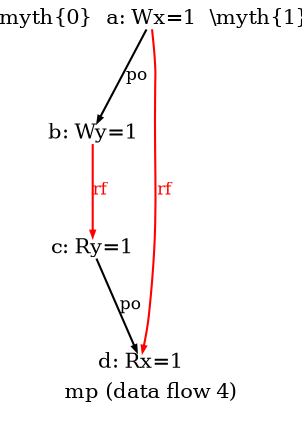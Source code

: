 digraph G {

splines=spline;

/* legend */
fontsize=10;
label="mp (data flow 4)";


/* the unlocked events */
proc0_label_node [shape=none, fontsize=10, label="\\myth{0}", pos="1.000000,0.588000!", fixedsize=true, width=0.455000, height=0.091875]
eiid0 [label="a: Wx=1", shape="none", fontsize=10, pos="1.000000,0.367500!", fixedsize="true", height="0.138889", width="0.486111"];
eiid1 [label="b: Wy=1", shape="none", fontsize=10, pos="1.000000,0.000000!", fixedsize="true", height="0.138889", width="0.486111"];
proc1_label_node [shape=none, fontsize=10, label="\\myth{1}", pos="1.700000,0.588000!", fixedsize=true, width=0.455000, height=0.091875]
eiid2 [label="c: Ry=1", shape="none", fontsize=10, pos="1.700000,0.367500!", fixedsize="true", height="0.138889", width="0.486111"];
eiid3 [label="d: Rx=1", shape="none", fontsize=10, pos="1.700000,0.000000!", fixedsize="true", height="0.138889", width="0.486111"];

/* the intra_causality_data edges */


/* the intra_causality_control edges */

/* the poi edges */
eiid0 -> eiid1 [label="po", fontsize=8, arrowsize="0.300000"];
eiid2 -> eiid3 [label="po", fontsize=8, arrowsize="0.300000"];
/* the rfmap edges */
eiid1 -> eiid2 [label="rf", color="red", fontcolor="red", fontsize=8, arrowsize="0.300000"];


/* The viewed-before edges */
eiid0 -> eiid3 [label="rf", color="red", fontcolor="red", fontsize=8, arrowsize="0.300000"];
}
